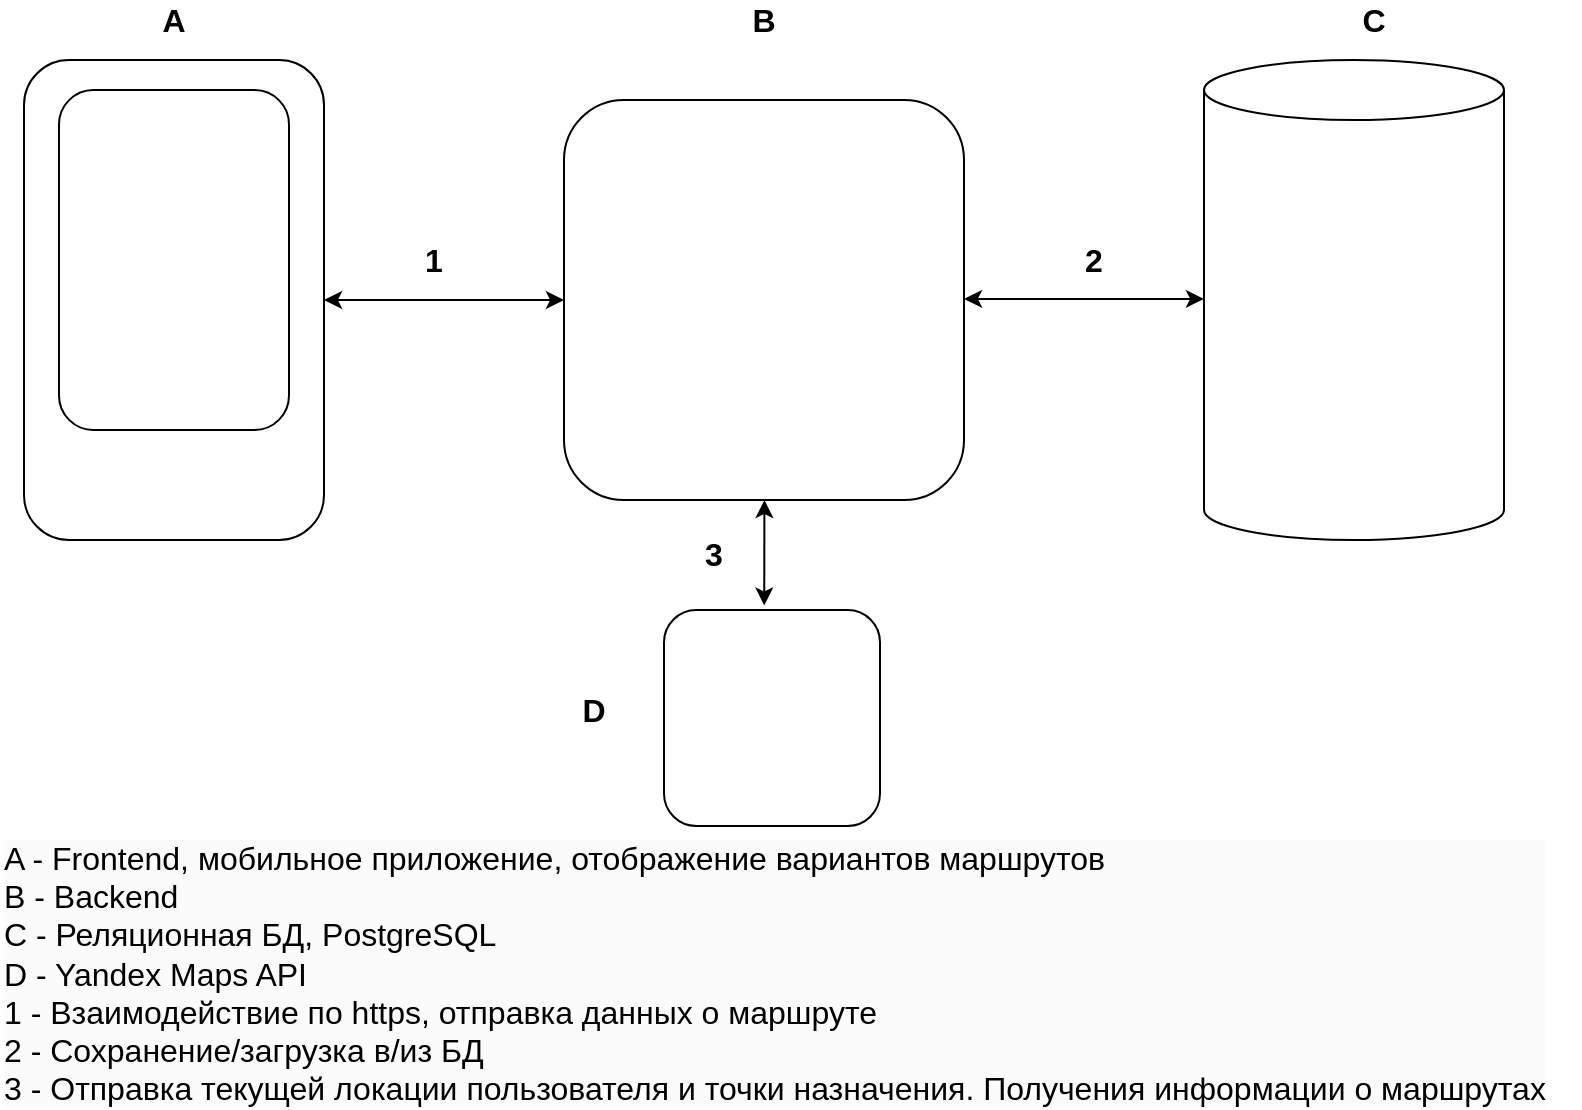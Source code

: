 <mxfile version="24.7.17">
  <diagram name="Page-1" id="1aASbUKjC98jxfQr3cuq">
    <mxGraphModel dx="794" dy="574" grid="1" gridSize="10" guides="1" tooltips="1" connect="1" arrows="1" fold="1" page="1" pageScale="1" pageWidth="827" pageHeight="583" math="0" shadow="0">
      <root>
        <mxCell id="0" />
        <mxCell id="1" parent="0" />
        <mxCell id="nDkgJ2Y4Le8_y08Zuxi--2" value="" style="rounded=1;whiteSpace=wrap;html=1;" parent="1" vertex="1">
          <mxGeometry x="30" y="35" width="150" height="240" as="geometry" />
        </mxCell>
        <mxCell id="nDkgJ2Y4Le8_y08Zuxi--3" value="" style="rounded=1;whiteSpace=wrap;html=1;" parent="1" vertex="1">
          <mxGeometry x="300" y="55" width="200" height="200" as="geometry" />
        </mxCell>
        <mxCell id="nDkgJ2Y4Le8_y08Zuxi--4" value="" style="shape=cylinder3;whiteSpace=wrap;html=1;boundedLbl=1;backgroundOutline=1;size=15;" parent="1" vertex="1">
          <mxGeometry x="620" y="35" width="150" height="240" as="geometry" />
        </mxCell>
        <mxCell id="nDkgJ2Y4Le8_y08Zuxi--5" value="" style="endArrow=classic;startArrow=classic;html=1;rounded=0;exitX=1;exitY=0.5;exitDx=0;exitDy=0;entryX=0;entryY=0.5;entryDx=0;entryDy=0;" parent="1" source="nDkgJ2Y4Le8_y08Zuxi--2" target="nDkgJ2Y4Le8_y08Zuxi--3" edge="1">
          <mxGeometry width="50" height="50" relative="1" as="geometry">
            <mxPoint x="380" y="245" as="sourcePoint" />
            <mxPoint x="430" y="195" as="targetPoint" />
          </mxGeometry>
        </mxCell>
        <mxCell id="nDkgJ2Y4Le8_y08Zuxi--6" value="" style="endArrow=classic;startArrow=classic;html=1;rounded=0;exitX=1;exitY=0.5;exitDx=0;exitDy=0;entryX=0;entryY=0.5;entryDx=0;entryDy=0;" parent="1" edge="1">
          <mxGeometry width="50" height="50" relative="1" as="geometry">
            <mxPoint x="500" y="154.44" as="sourcePoint" />
            <mxPoint x="620" y="154.44" as="targetPoint" />
          </mxGeometry>
        </mxCell>
        <mxCell id="nDkgJ2Y4Le8_y08Zuxi--7" value="&lt;b&gt;&lt;font style=&quot;font-size: 16px;&quot;&gt;A&lt;/font&gt;&lt;/b&gt;" style="text;html=1;align=center;verticalAlign=middle;whiteSpace=wrap;rounded=0;" parent="1" vertex="1">
          <mxGeometry x="90" y="5" width="30" height="20" as="geometry" />
        </mxCell>
        <mxCell id="nDkgJ2Y4Le8_y08Zuxi--8" value="&lt;b&gt;&lt;font style=&quot;font-size: 16px;&quot;&gt;B&lt;/font&gt;&lt;/b&gt;" style="text;html=1;align=center;verticalAlign=middle;whiteSpace=wrap;rounded=0;" parent="1" vertex="1">
          <mxGeometry x="385" y="5" width="30" height="20" as="geometry" />
        </mxCell>
        <mxCell id="nDkgJ2Y4Le8_y08Zuxi--9" value="&lt;b&gt;&lt;font style=&quot;font-size: 16px;&quot;&gt;C&lt;/font&gt;&lt;/b&gt;" style="text;html=1;align=center;verticalAlign=middle;whiteSpace=wrap;rounded=0;" parent="1" vertex="1">
          <mxGeometry x="690" y="5" width="30" height="20" as="geometry" />
        </mxCell>
        <mxCell id="nDkgJ2Y4Le8_y08Zuxi--10" value="&lt;b&gt;&lt;font style=&quot;font-size: 16px;&quot;&gt;1&lt;/font&gt;&lt;/b&gt;" style="text;html=1;align=center;verticalAlign=middle;whiteSpace=wrap;rounded=0;" parent="1" vertex="1">
          <mxGeometry x="220" y="125" width="30" height="20" as="geometry" />
        </mxCell>
        <mxCell id="nDkgJ2Y4Le8_y08Zuxi--13" value="&lt;div style=&quot;forced-color-adjust: none; color: rgb(0, 0, 0); font-family: Helvetica; font-style: normal; font-variant-ligatures: normal; font-variant-caps: normal; letter-spacing: normal; orphans: 2; text-align: left; text-indent: 0px; text-transform: none; widows: 2; word-spacing: 0px; -webkit-text-stroke-width: 0px; white-space: normal; background-color: rgb(251, 251, 251); text-decoration-thickness: initial; text-decoration-style: initial; text-decoration-color: initial;&quot;&gt;&lt;font size=&quot;3&quot;&gt;A - Frontend, мобильное приложение, отображение вариантов маршрутов&amp;nbsp;&lt;/font&gt;&lt;/div&gt;&lt;div style=&quot;forced-color-adjust: none; color: rgb(0, 0, 0); font-family: Helvetica; font-style: normal; font-variant-ligatures: normal; font-variant-caps: normal; letter-spacing: normal; orphans: 2; text-align: left; text-indent: 0px; text-transform: none; widows: 2; word-spacing: 0px; -webkit-text-stroke-width: 0px; white-space: normal; background-color: rgb(251, 251, 251); text-decoration-thickness: initial; text-decoration-style: initial; text-decoration-color: initial;&quot;&gt;&lt;font size=&quot;3&quot;&gt;B - Backend&lt;/font&gt;&lt;/div&gt;&lt;div style=&quot;forced-color-adjust: none; color: rgb(0, 0, 0); font-family: Helvetica; font-style: normal; font-variant-ligatures: normal; font-variant-caps: normal; letter-spacing: normal; orphans: 2; text-align: left; text-indent: 0px; text-transform: none; widows: 2; word-spacing: 0px; -webkit-text-stroke-width: 0px; white-space: normal; background-color: rgb(251, 251, 251); text-decoration-thickness: initial; text-decoration-style: initial; text-decoration-color: initial;&quot;&gt;&lt;font size=&quot;3&quot;&gt;C - Реляционная БД, PostgreSQL&lt;/font&gt;&lt;/div&gt;&lt;div style=&quot;forced-color-adjust: none; color: rgb(0, 0, 0); font-family: Helvetica; font-style: normal; font-variant-ligatures: normal; font-variant-caps: normal; letter-spacing: normal; orphans: 2; text-align: left; text-indent: 0px; text-transform: none; widows: 2; word-spacing: 0px; -webkit-text-stroke-width: 0px; white-space: normal; background-color: rgb(251, 251, 251); text-decoration-thickness: initial; text-decoration-style: initial; text-decoration-color: initial;&quot;&gt;&lt;font size=&quot;3&quot;&gt;D - Yandex Maps API&lt;/font&gt;&lt;/div&gt;&lt;div style=&quot;forced-color-adjust: none; color: rgb(0, 0, 0); font-family: Helvetica; font-style: normal; font-variant-ligatures: normal; font-variant-caps: normal; letter-spacing: normal; orphans: 2; text-align: left; text-indent: 0px; text-transform: none; widows: 2; word-spacing: 0px; -webkit-text-stroke-width: 0px; white-space: normal; background-color: rgb(251, 251, 251); text-decoration-thickness: initial; text-decoration-style: initial; text-decoration-color: initial;&quot;&gt;&lt;font size=&quot;3&quot;&gt;1 - Взаимодействие по https, отправка данных о маршруте&lt;/font&gt;&lt;/div&gt;&lt;div style=&quot;forced-color-adjust: none; color: rgb(0, 0, 0); font-family: Helvetica; font-style: normal; font-variant-ligatures: normal; font-variant-caps: normal; letter-spacing: normal; orphans: 2; text-align: left; text-indent: 0px; text-transform: none; widows: 2; word-spacing: 0px; -webkit-text-stroke-width: 0px; white-space: normal; background-color: rgb(251, 251, 251); text-decoration-thickness: initial; text-decoration-style: initial; text-decoration-color: initial;&quot;&gt;&lt;font size=&quot;3&quot;&gt;2 - Сохранение/загрузка в/из БД&lt;/font&gt;&lt;/div&gt;&lt;div style=&quot;forced-color-adjust: none; color: rgb(0, 0, 0); font-family: Helvetica; font-style: normal; font-variant-ligatures: normal; font-variant-caps: normal; letter-spacing: normal; orphans: 2; text-align: left; text-indent: 0px; text-transform: none; widows: 2; word-spacing: 0px; -webkit-text-stroke-width: 0px; white-space: normal; background-color: rgb(251, 251, 251); text-decoration-thickness: initial; text-decoration-style: initial; text-decoration-color: initial;&quot;&gt;&lt;font size=&quot;3&quot;&gt;3 - Отправка текущей локации пользователя и точки назначения. Получения информации о маршрутах&lt;/font&gt;&lt;/div&gt;" style="text;whiteSpace=wrap;html=1;" parent="1" vertex="1">
          <mxGeometry x="18" y="418" width="790" height="120" as="geometry" />
        </mxCell>
        <mxCell id="nDkgJ2Y4Le8_y08Zuxi--14" value="" style="rounded=1;whiteSpace=wrap;html=1;" parent="1" vertex="1">
          <mxGeometry x="47.5" y="50" width="115" height="170" as="geometry" />
        </mxCell>
        <mxCell id="nDkgJ2Y4Le8_y08Zuxi--16" value="&lt;font style=&quot;font-size: 16px;&quot;&gt;&lt;b&gt;2&lt;/b&gt;&lt;/font&gt;" style="text;html=1;align=center;verticalAlign=middle;whiteSpace=wrap;rounded=0;" parent="1" vertex="1">
          <mxGeometry x="550" y="125" width="30" height="20" as="geometry" />
        </mxCell>
        <mxCell id="nDkgJ2Y4Le8_y08Zuxi--17" value="" style="rounded=1;whiteSpace=wrap;html=1;" parent="1" vertex="1">
          <mxGeometry x="350" y="310" width="108" height="108" as="geometry" />
        </mxCell>
        <mxCell id="nDkgJ2Y4Le8_y08Zuxi--19" value="&lt;b&gt;&lt;font style=&quot;font-size: 16px;&quot;&gt;D&lt;/font&gt;&lt;/b&gt;" style="text;html=1;align=center;verticalAlign=middle;whiteSpace=wrap;rounded=0;" parent="1" vertex="1">
          <mxGeometry x="300" y="350" width="30" height="20" as="geometry" />
        </mxCell>
        <mxCell id="nDkgJ2Y4Le8_y08Zuxi--20" value="" style="endArrow=classic;startArrow=classic;html=1;rounded=0;exitX=1;exitY=0.5;exitDx=0;exitDy=0;entryX=0.464;entryY=-0.021;entryDx=0;entryDy=0;entryPerimeter=0;" parent="1" target="nDkgJ2Y4Le8_y08Zuxi--17" edge="1">
          <mxGeometry width="50" height="50" relative="1" as="geometry">
            <mxPoint x="400.22" y="255" as="sourcePoint" />
            <mxPoint x="399.78" y="298" as="targetPoint" />
          </mxGeometry>
        </mxCell>
        <mxCell id="nDkgJ2Y4Le8_y08Zuxi--21" value="&lt;b&gt;&lt;font style=&quot;font-size: 16px;&quot;&gt;3&lt;/font&gt;&lt;/b&gt;" style="text;html=1;align=center;verticalAlign=middle;whiteSpace=wrap;rounded=0;" parent="1" vertex="1">
          <mxGeometry x="360" y="271.5" width="30" height="20" as="geometry" />
        </mxCell>
      </root>
    </mxGraphModel>
  </diagram>
</mxfile>
